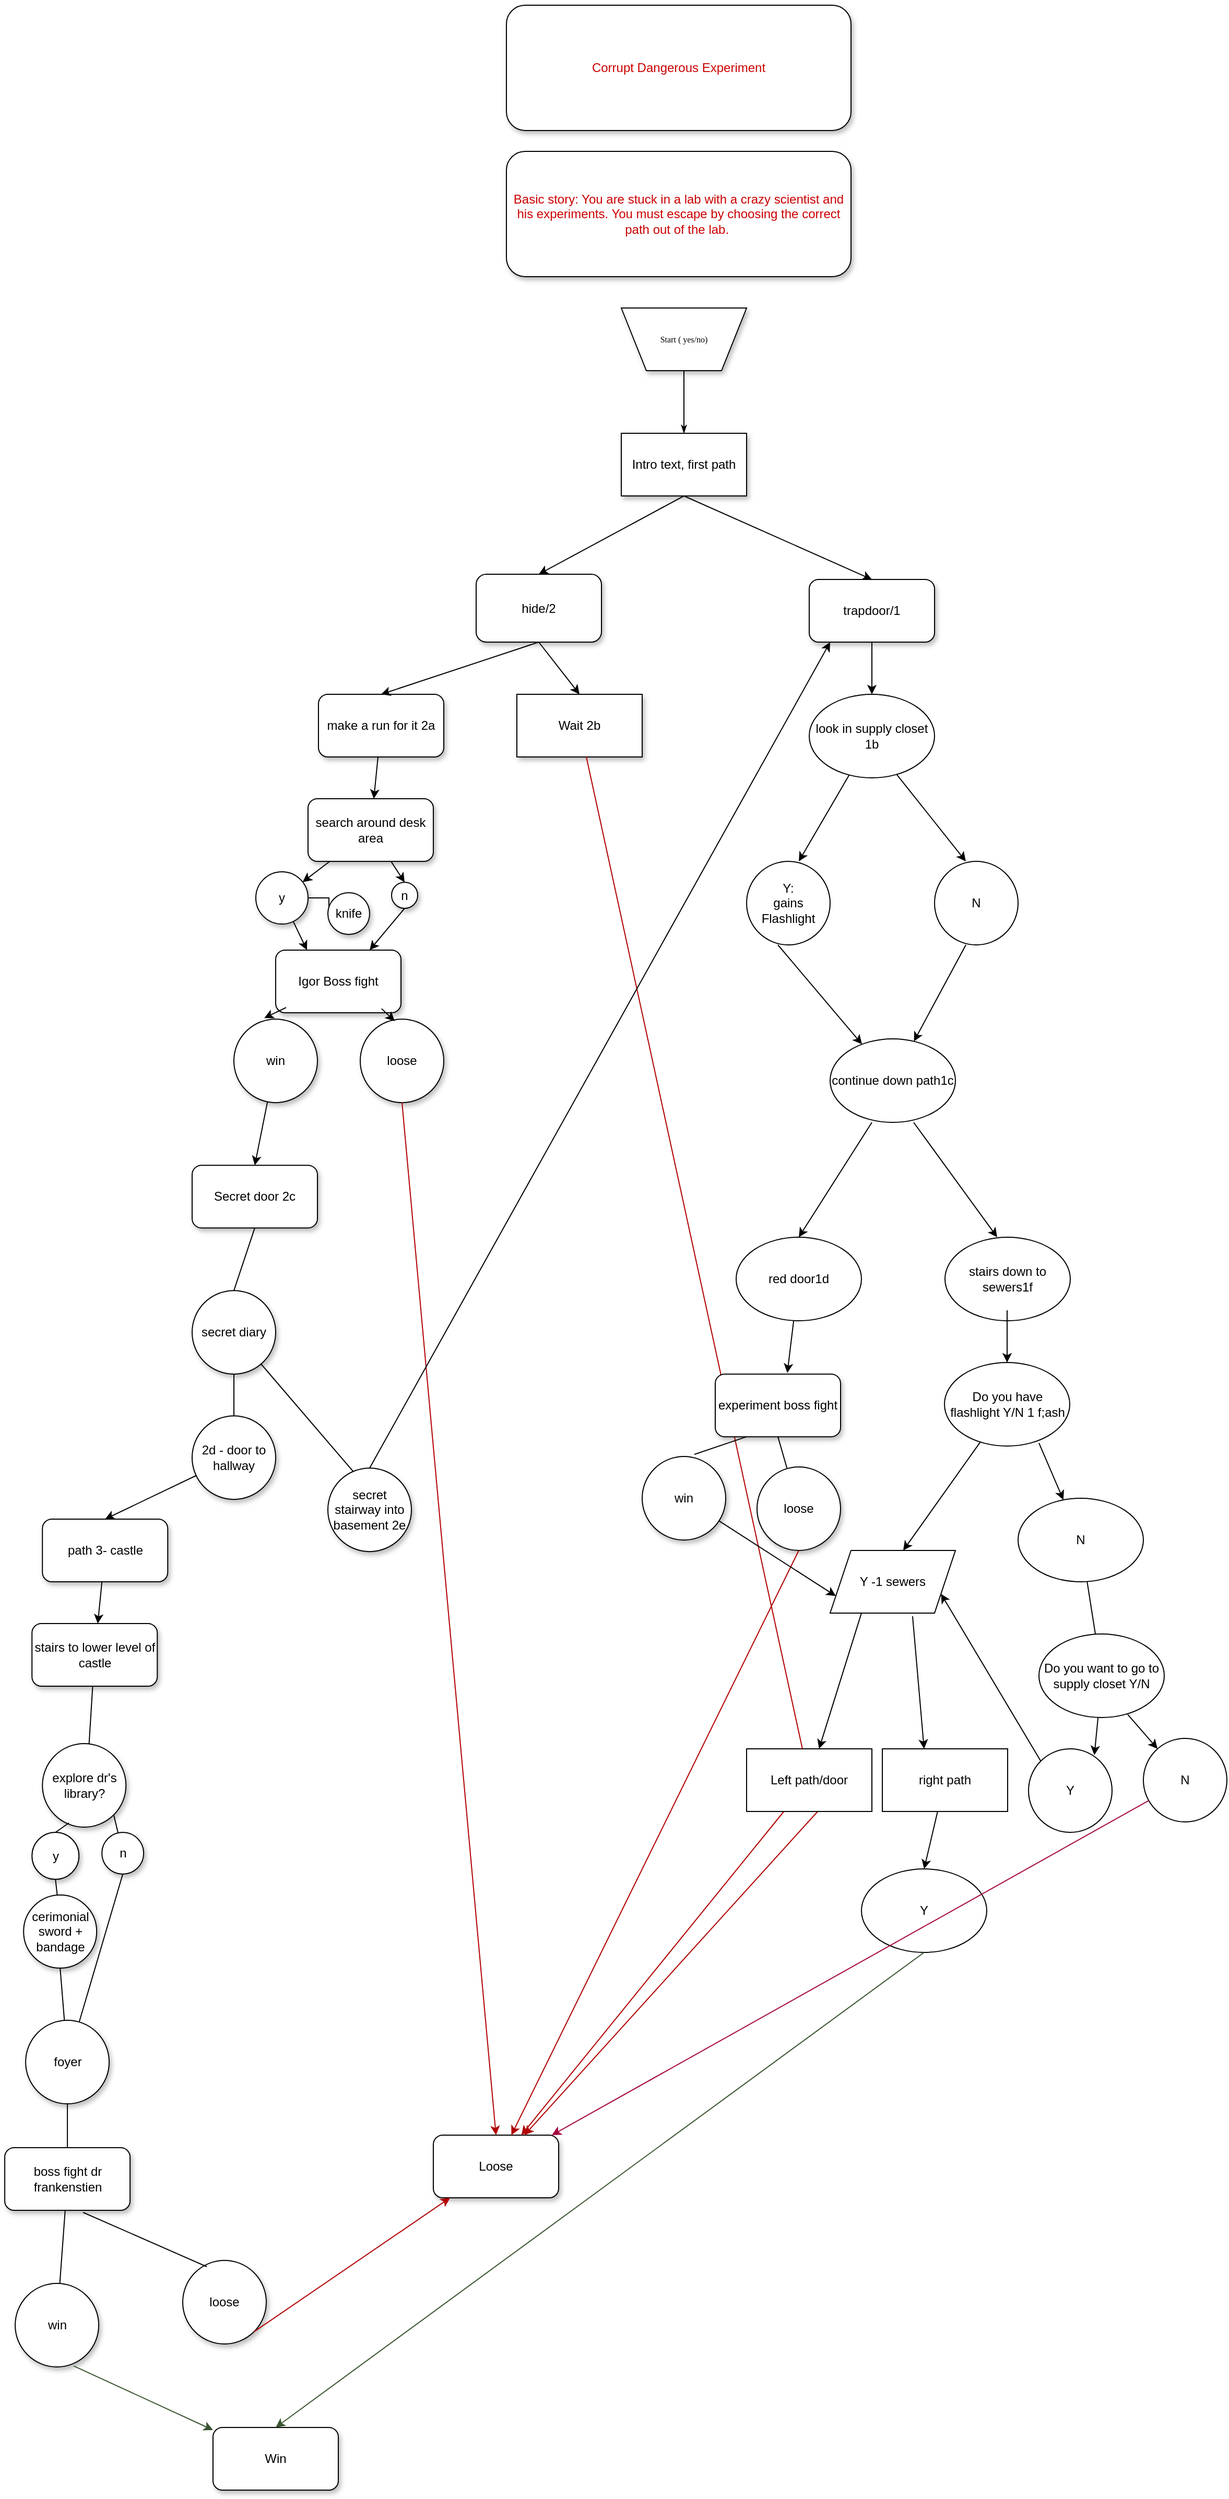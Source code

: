 <mxfile version="17.1.2" type="github">
  <diagram name="Page-1" id="edf60f1a-56cd-e834-aa8a-f176f3a09ee4">
    <mxGraphModel dx="2522" dy="1644" grid="1" gridSize="10" guides="1" tooltips="1" connect="1" arrows="1" fold="1" page="1" pageScale="1" pageWidth="1100" pageHeight="850" background="none" math="0" shadow="0">
      <root>
        <mxCell id="0" />
        <mxCell id="1" parent="0" />
        <mxCell id="60e70716793133e9-31" style="edgeStyle=orthogonalEdgeStyle;rounded=0;html=1;labelBackgroundColor=none;startSize=5;endArrow=classicThin;endFill=1;endSize=5;jettySize=auto;orthogonalLoop=1;strokeWidth=1;fontFamily=Verdana;fontSize=8" parent="1" source="60e70716793133e9-2" edge="1">
          <mxGeometry relative="1" as="geometry">
            <mxPoint x="570" y="-100" as="targetPoint" />
            <Array as="points">
              <mxPoint x="570" y="-110" />
            </Array>
          </mxGeometry>
        </mxCell>
        <mxCell id="60e70716793133e9-2" value="Start ( yes/no)" style="shape=trapezoid;whiteSpace=wrap;html=1;rounded=0;shadow=1;labelBackgroundColor=none;strokeWidth=1;fontFamily=Verdana;fontSize=8;align=center;flipV=1;" parent="1" vertex="1">
          <mxGeometry x="510" y="-220" width="120" height="60" as="geometry" />
        </mxCell>
        <mxCell id="3-9XB3UlxTxE3NfFyeRO-2" value="Intro text, first path" style="rounded=0;whiteSpace=wrap;html=1;shadow=1;" parent="1" vertex="1">
          <mxGeometry x="510" y="-100" width="120" height="60" as="geometry" />
        </mxCell>
        <mxCell id="3-9XB3UlxTxE3NfFyeRO-3" value="" style="endArrow=classic;html=1;rounded=0;entryX=0.5;entryY=0;entryDx=0;entryDy=0;exitX=0.5;exitY=1;exitDx=0;exitDy=0;" parent="1" source="3-9XB3UlxTxE3NfFyeRO-2" target="3-9XB3UlxTxE3NfFyeRO-7" edge="1">
          <mxGeometry width="50" height="50" relative="1" as="geometry">
            <mxPoint x="540" y="-40" as="sourcePoint" />
            <mxPoint x="470" y="40" as="targetPoint" />
          </mxGeometry>
        </mxCell>
        <mxCell id="3-9XB3UlxTxE3NfFyeRO-6" value="trapdoor/1" style="rounded=1;whiteSpace=wrap;html=1;shadow=1;" parent="1" vertex="1">
          <mxGeometry x="690" y="40" width="120" height="60" as="geometry" />
        </mxCell>
        <mxCell id="3-9XB3UlxTxE3NfFyeRO-7" value="hide/2" style="rounded=1;whiteSpace=wrap;html=1;shadow=1;" parent="1" vertex="1">
          <mxGeometry x="371" y="35" width="120" height="65" as="geometry" />
        </mxCell>
        <mxCell id="3-9XB3UlxTxE3NfFyeRO-32" value="Loose" style="rounded=1;whiteSpace=wrap;html=1;shadow=1;" parent="1" vertex="1">
          <mxGeometry x="330" y="1530" width="120" height="60" as="geometry" />
        </mxCell>
        <mxCell id="3-9XB3UlxTxE3NfFyeRO-33" value="Win" style="rounded=1;whiteSpace=wrap;html=1;shadow=1;" parent="1" vertex="1">
          <mxGeometry x="119" y="1810" width="120" height="60" as="geometry" />
        </mxCell>
        <mxCell id="3-9XB3UlxTxE3NfFyeRO-95" value="Corrupt Dangerous Experiment" style="rounded=1;whiteSpace=wrap;html=1;shadow=1;fontColor=#CC0000;" parent="1" vertex="1">
          <mxGeometry x="400" y="-510" width="330" height="120" as="geometry" />
        </mxCell>
        <mxCell id="3-9XB3UlxTxE3NfFyeRO-97" value="Basic story: You are stuck in a lab with a crazy scientist and his experiments. You must escape by choosing the correct path out of the lab.&amp;nbsp;" style="rounded=1;whiteSpace=wrap;html=1;shadow=1;fontColor=#CC0000;" parent="1" vertex="1">
          <mxGeometry x="400" y="-370" width="330" height="120" as="geometry" />
        </mxCell>
        <mxCell id="DnY-BvmMV0OAxqjVJdHj-3" value="" style="endArrow=classic;html=1;rounded=0;entryX=0.5;entryY=0;entryDx=0;entryDy=0;exitX=0.5;exitY=1;exitDx=0;exitDy=0;" parent="1" source="3-9XB3UlxTxE3NfFyeRO-2" target="3-9XB3UlxTxE3NfFyeRO-6" edge="1">
          <mxGeometry width="50" height="50" relative="1" as="geometry">
            <mxPoint x="520" y="180" as="sourcePoint" />
            <mxPoint x="570" y="130" as="targetPoint" />
          </mxGeometry>
        </mxCell>
        <mxCell id="DnY-BvmMV0OAxqjVJdHj-4" value="look in supply closet 1b" style="ellipse;whiteSpace=wrap;html=1;" parent="1" vertex="1">
          <mxGeometry x="690" y="150" width="120" height="80" as="geometry" />
        </mxCell>
        <mxCell id="DnY-BvmMV0OAxqjVJdHj-5" value="" style="endArrow=classic;html=1;rounded=0;" parent="1" source="DnY-BvmMV0OAxqjVJdHj-4" edge="1">
          <mxGeometry width="50" height="50" relative="1" as="geometry">
            <mxPoint x="730" y="230" as="sourcePoint" />
            <mxPoint x="680" y="310" as="targetPoint" />
          </mxGeometry>
        </mxCell>
        <mxCell id="DnY-BvmMV0OAxqjVJdHj-6" value="" style="endArrow=classic;html=1;rounded=0;exitX=0.7;exitY=0.963;exitDx=0;exitDy=0;exitPerimeter=0;" parent="1" source="DnY-BvmMV0OAxqjVJdHj-4" edge="1">
          <mxGeometry width="50" height="50" relative="1" as="geometry">
            <mxPoint x="820" y="270" as="sourcePoint" />
            <mxPoint x="840" y="310" as="targetPoint" />
          </mxGeometry>
        </mxCell>
        <mxCell id="DnY-BvmMV0OAxqjVJdHj-7" value="N" style="ellipse;whiteSpace=wrap;html=1;aspect=fixed;" parent="1" vertex="1">
          <mxGeometry x="810" y="310" width="80" height="80" as="geometry" />
        </mxCell>
        <mxCell id="DnY-BvmMV0OAxqjVJdHj-8" value="Y:&lt;br&gt;gains Flashlight" style="ellipse;whiteSpace=wrap;html=1;aspect=fixed;" parent="1" vertex="1">
          <mxGeometry x="630" y="310" width="80" height="80" as="geometry" />
        </mxCell>
        <mxCell id="DnY-BvmMV0OAxqjVJdHj-9" value="" style="endArrow=classic;html=1;rounded=0;" parent="1" target="DnY-BvmMV0OAxqjVJdHj-11" edge="1">
          <mxGeometry width="50" height="50" relative="1" as="geometry">
            <mxPoint x="840" y="390" as="sourcePoint" />
            <mxPoint x="810" y="500" as="targetPoint" />
          </mxGeometry>
        </mxCell>
        <mxCell id="DnY-BvmMV0OAxqjVJdHj-10" value="" style="endArrow=classic;html=1;rounded=0;" parent="1" target="DnY-BvmMV0OAxqjVJdHj-11" edge="1">
          <mxGeometry width="50" height="50" relative="1" as="geometry">
            <mxPoint x="660" y="390" as="sourcePoint" />
            <mxPoint x="710" y="500" as="targetPoint" />
          </mxGeometry>
        </mxCell>
        <mxCell id="DnY-BvmMV0OAxqjVJdHj-11" value="continue down path1c" style="ellipse;whiteSpace=wrap;html=1;" parent="1" vertex="1">
          <mxGeometry x="710" y="480" width="120" height="80" as="geometry" />
        </mxCell>
        <mxCell id="DnY-BvmMV0OAxqjVJdHj-12" value="" style="endArrow=classic;html=1;rounded=0;" parent="1" edge="1">
          <mxGeometry width="50" height="50" relative="1" as="geometry">
            <mxPoint x="750" y="560" as="sourcePoint" />
            <mxPoint x="680" y="670" as="targetPoint" />
          </mxGeometry>
        </mxCell>
        <mxCell id="DnY-BvmMV0OAxqjVJdHj-13" value="" style="endArrow=classic;html=1;rounded=0;" parent="1" edge="1">
          <mxGeometry width="50" height="50" relative="1" as="geometry">
            <mxPoint x="790" y="560" as="sourcePoint" />
            <mxPoint x="870" y="670" as="targetPoint" />
          </mxGeometry>
        </mxCell>
        <mxCell id="DnY-BvmMV0OAxqjVJdHj-14" value="red door1d" style="ellipse;whiteSpace=wrap;html=1;" parent="1" vertex="1">
          <mxGeometry x="620" y="670" width="120" height="80" as="geometry" />
        </mxCell>
        <mxCell id="DnY-BvmMV0OAxqjVJdHj-15" value="stairs down to sewers1f" style="ellipse;whiteSpace=wrap;html=1;" parent="1" vertex="1">
          <mxGeometry x="820" y="670" width="120" height="80" as="geometry" />
        </mxCell>
        <mxCell id="DnY-BvmMV0OAxqjVJdHj-16" value="" style="endArrow=classic;html=1;rounded=0;" parent="1" target="DnY-BvmMV0OAxqjVJdHj-17" edge="1">
          <mxGeometry width="50" height="50" relative="1" as="geometry">
            <mxPoint x="879.5" y="740" as="sourcePoint" />
            <mxPoint x="879.5" y="830" as="targetPoint" />
            <Array as="points">
              <mxPoint x="879.5" y="790" />
            </Array>
          </mxGeometry>
        </mxCell>
        <mxCell id="DnY-BvmMV0OAxqjVJdHj-17" value="Do you have flashlight Y/N 1 f;ash" style="ellipse;whiteSpace=wrap;html=1;" parent="1" vertex="1">
          <mxGeometry x="819.5" y="790" width="120" height="80" as="geometry" />
        </mxCell>
        <mxCell id="DnY-BvmMV0OAxqjVJdHj-18" value="" style="endArrow=classic;html=1;rounded=0;" parent="1" source="DnY-BvmMV0OAxqjVJdHj-17" edge="1">
          <mxGeometry width="50" height="50" relative="1" as="geometry">
            <mxPoint x="520" y="1070" as="sourcePoint" />
            <mxPoint x="780" y="970" as="targetPoint" />
          </mxGeometry>
        </mxCell>
        <mxCell id="DnY-BvmMV0OAxqjVJdHj-19" value="" style="endArrow=classic;html=1;rounded=0;exitX=0.754;exitY=0.963;exitDx=0;exitDy=0;exitPerimeter=0;" parent="1" source="DnY-BvmMV0OAxqjVJdHj-17" target="DnY-BvmMV0OAxqjVJdHj-20" edge="1">
          <mxGeometry width="50" height="50" relative="1" as="geometry">
            <mxPoint x="520" y="1070" as="sourcePoint" />
            <mxPoint x="950" y="960" as="targetPoint" />
          </mxGeometry>
        </mxCell>
        <mxCell id="DnY-BvmMV0OAxqjVJdHj-20" value="N" style="ellipse;whiteSpace=wrap;html=1;" parent="1" vertex="1">
          <mxGeometry x="890" y="920" width="120" height="80" as="geometry" />
        </mxCell>
        <mxCell id="DnY-BvmMV0OAxqjVJdHj-21" value="Y -1 sewers" style="shape=parallelogram;perimeter=parallelogramPerimeter;whiteSpace=wrap;html=1;fixedSize=1;" parent="1" vertex="1">
          <mxGeometry x="710" y="970" width="120" height="60" as="geometry" />
        </mxCell>
        <mxCell id="DnY-BvmMV0OAxqjVJdHj-22" value="" style="endArrow=classic;html=1;rounded=0;exitX=0.658;exitY=1.05;exitDx=0;exitDy=0;exitPerimeter=0;startArrow=none;" parent="1" source="DnY-BvmMV0OAxqjVJdHj-21" edge="1">
          <mxGeometry width="50" height="50" relative="1" as="geometry">
            <mxPoint x="520" y="1070" as="sourcePoint" />
            <mxPoint x="800" y="1160" as="targetPoint" />
          </mxGeometry>
        </mxCell>
        <mxCell id="DnY-BvmMV0OAxqjVJdHj-23" value="" style="endArrow=classic;html=1;rounded=0;exitX=0.25;exitY=1;exitDx=0;exitDy=0;" parent="1" source="DnY-BvmMV0OAxqjVJdHj-21" target="DnY-BvmMV0OAxqjVJdHj-24" edge="1">
          <mxGeometry width="50" height="50" relative="1" as="geometry">
            <mxPoint x="520" y="1070" as="sourcePoint" />
            <mxPoint x="650" y="1150" as="targetPoint" />
          </mxGeometry>
        </mxCell>
        <mxCell id="DnY-BvmMV0OAxqjVJdHj-25" value="right path" style="rounded=0;whiteSpace=wrap;html=1;" parent="1" vertex="1">
          <mxGeometry x="760" y="1160" width="120" height="60" as="geometry" />
        </mxCell>
        <mxCell id="DnY-BvmMV0OAxqjVJdHj-26" value="" style="endArrow=classic;html=1;rounded=0;exitX=0.575;exitY=0.983;exitDx=0;exitDy=0;exitPerimeter=0;fillColor=#e51400;strokeColor=#B20000;" parent="1" source="DnY-BvmMV0OAxqjVJdHj-24" target="3-9XB3UlxTxE3NfFyeRO-32" edge="1">
          <mxGeometry width="50" height="50" relative="1" as="geometry">
            <mxPoint x="520" y="1270" as="sourcePoint" />
            <mxPoint x="610" y="1340" as="targetPoint" />
          </mxGeometry>
        </mxCell>
        <mxCell id="DnY-BvmMV0OAxqjVJdHj-34" value="Y" style="ellipse;whiteSpace=wrap;html=1;" parent="1" vertex="1">
          <mxGeometry x="740" y="1275" width="120" height="80" as="geometry" />
        </mxCell>
        <mxCell id="DnY-BvmMV0OAxqjVJdHj-35" value="" style="endArrow=classic;html=1;rounded=0;entryX=0.5;entryY=0;entryDx=0;entryDy=0;" parent="1" source="DnY-BvmMV0OAxqjVJdHj-25" target="DnY-BvmMV0OAxqjVJdHj-34" edge="1">
          <mxGeometry width="50" height="50" relative="1" as="geometry">
            <mxPoint x="787.574" y="1508.284" as="sourcePoint" />
            <mxPoint x="570" y="1520" as="targetPoint" />
          </mxGeometry>
        </mxCell>
        <mxCell id="DnY-BvmMV0OAxqjVJdHj-36" value="" style="endArrow=classic;html=1;rounded=0;exitX=0.5;exitY=1;exitDx=0;exitDy=0;fillColor=#6d8764;strokeColor=#3A5431;entryX=0.5;entryY=0;entryDx=0;entryDy=0;" parent="1" source="DnY-BvmMV0OAxqjVJdHj-34" target="3-9XB3UlxTxE3NfFyeRO-33" edge="1">
          <mxGeometry width="50" height="50" relative="1" as="geometry">
            <mxPoint x="520" y="1570" as="sourcePoint" />
            <mxPoint x="570" y="1520" as="targetPoint" />
          </mxGeometry>
        </mxCell>
        <mxCell id="DnY-BvmMV0OAxqjVJdHj-40" value="Do you want to go to supply closet Y/N" style="ellipse;whiteSpace=wrap;html=1;" parent="1" vertex="1">
          <mxGeometry x="910" y="1050" width="120" height="80" as="geometry" />
        </mxCell>
        <mxCell id="DnY-BvmMV0OAxqjVJdHj-42" value="Y" style="ellipse;whiteSpace=wrap;html=1;aspect=fixed;" parent="1" vertex="1">
          <mxGeometry x="900" y="1160" width="80" height="80" as="geometry" />
        </mxCell>
        <mxCell id="DnY-BvmMV0OAxqjVJdHj-43" value="" style="endArrow=classic;html=1;rounded=0;entryX=0.788;entryY=0.075;entryDx=0;entryDy=0;entryPerimeter=0;" parent="1" source="DnY-BvmMV0OAxqjVJdHj-40" target="DnY-BvmMV0OAxqjVJdHj-42" edge="1">
          <mxGeometry width="50" height="50" relative="1" as="geometry">
            <mxPoint x="520" y="1220" as="sourcePoint" />
            <mxPoint x="570" y="1170" as="targetPoint" />
          </mxGeometry>
        </mxCell>
        <mxCell id="DnY-BvmMV0OAxqjVJdHj-44" value="N" style="ellipse;whiteSpace=wrap;html=1;aspect=fixed;" parent="1" vertex="1">
          <mxGeometry x="1010" y="1150" width="80" height="80" as="geometry" />
        </mxCell>
        <mxCell id="DnY-BvmMV0OAxqjVJdHj-45" value="" style="endArrow=classic;html=1;rounded=0;entryX=1;entryY=0.75;entryDx=0;entryDy=0;exitX=0;exitY=0;exitDx=0;exitDy=0;" parent="1" source="DnY-BvmMV0OAxqjVJdHj-42" target="DnY-BvmMV0OAxqjVJdHj-21" edge="1">
          <mxGeometry width="50" height="50" relative="1" as="geometry">
            <mxPoint x="520" y="1020" as="sourcePoint" />
            <mxPoint x="570" y="970" as="targetPoint" />
          </mxGeometry>
        </mxCell>
        <mxCell id="DnY-BvmMV0OAxqjVJdHj-46" value="" style="endArrow=classic;html=1;rounded=0;exitX=0.708;exitY=0.963;exitDx=0;exitDy=0;exitPerimeter=0;" parent="1" source="DnY-BvmMV0OAxqjVJdHj-40" target="DnY-BvmMV0OAxqjVJdHj-44" edge="1">
          <mxGeometry width="50" height="50" relative="1" as="geometry">
            <mxPoint x="520" y="1020" as="sourcePoint" />
            <mxPoint x="570" y="970" as="targetPoint" />
          </mxGeometry>
        </mxCell>
        <mxCell id="DnY-BvmMV0OAxqjVJdHj-47" value="" style="endArrow=classic;html=1;rounded=0;fillColor=#d80073;strokeColor=#A50040;" parent="1" source="DnY-BvmMV0OAxqjVJdHj-44" target="3-9XB3UlxTxE3NfFyeRO-32" edge="1">
          <mxGeometry width="50" height="50" relative="1" as="geometry">
            <mxPoint x="520" y="1220" as="sourcePoint" />
            <mxPoint x="570" y="1170" as="targetPoint" />
          </mxGeometry>
        </mxCell>
        <mxCell id="DnY-BvmMV0OAxqjVJdHj-48" value="" style="endArrow=classic;html=1;rounded=0;entryX=0.5;entryY=0;entryDx=0;entryDy=0;" parent="1" source="3-9XB3UlxTxE3NfFyeRO-6" target="DnY-BvmMV0OAxqjVJdHj-4" edge="1">
          <mxGeometry width="50" height="50" relative="1" as="geometry">
            <mxPoint x="520" y="20" as="sourcePoint" />
            <mxPoint x="570" y="-30" as="targetPoint" />
          </mxGeometry>
        </mxCell>
        <mxCell id="DnY-BvmMV0OAxqjVJdHj-49" value="Wait 2b" style="rounded=0;whiteSpace=wrap;html=1;shadow=1;" parent="1" vertex="1">
          <mxGeometry x="410" y="150" width="120" height="60" as="geometry" />
        </mxCell>
        <mxCell id="DnY-BvmMV0OAxqjVJdHj-50" value="make a run for it 2a" style="rounded=1;whiteSpace=wrap;html=1;shadow=1;" parent="1" vertex="1">
          <mxGeometry x="220" y="150" width="120" height="60" as="geometry" />
        </mxCell>
        <mxCell id="DnY-BvmMV0OAxqjVJdHj-51" value="" style="endArrow=classic;html=1;rounded=0;entryX=0.5;entryY=0;entryDx=0;entryDy=0;exitX=0.5;exitY=1;exitDx=0;exitDy=0;" parent="1" source="3-9XB3UlxTxE3NfFyeRO-7" target="DnY-BvmMV0OAxqjVJdHj-49" edge="1">
          <mxGeometry width="50" height="50" relative="1" as="geometry">
            <mxPoint x="520" y="310" as="sourcePoint" />
            <mxPoint x="570" y="260" as="targetPoint" />
          </mxGeometry>
        </mxCell>
        <mxCell id="DnY-BvmMV0OAxqjVJdHj-52" value="" style="endArrow=classic;html=1;rounded=0;entryX=0.5;entryY=0;entryDx=0;entryDy=0;exitX=0.5;exitY=1;exitDx=0;exitDy=0;" parent="1" source="3-9XB3UlxTxE3NfFyeRO-7" target="DnY-BvmMV0OAxqjVJdHj-50" edge="1">
          <mxGeometry width="50" height="50" relative="1" as="geometry">
            <mxPoint x="520" y="510" as="sourcePoint" />
            <mxPoint x="570" y="460" as="targetPoint" />
          </mxGeometry>
        </mxCell>
        <mxCell id="DnY-BvmMV0OAxqjVJdHj-54" value="" style="endArrow=classic;html=1;rounded=0;fillColor=#e51400;strokeColor=#B20000;startArrow=none;" parent="1" source="DnY-BvmMV0OAxqjVJdHj-24" target="3-9XB3UlxTxE3NfFyeRO-32" edge="1">
          <mxGeometry width="50" height="50" relative="1" as="geometry">
            <mxPoint x="520" y="510" as="sourcePoint" />
            <mxPoint x="570" y="460" as="targetPoint" />
          </mxGeometry>
        </mxCell>
        <mxCell id="3nOSrdFCdzNQjCImxx_E-1" value="" style="endArrow=none;html=1;rounded=0;" edge="1" parent="1" source="DnY-BvmMV0OAxqjVJdHj-40" target="DnY-BvmMV0OAxqjVJdHj-20">
          <mxGeometry width="50" height="50" relative="1" as="geometry">
            <mxPoint x="940" y="1060" as="sourcePoint" />
            <mxPoint x="990" y="1010" as="targetPoint" />
          </mxGeometry>
        </mxCell>
        <mxCell id="3nOSrdFCdzNQjCImxx_E-2" value="Igor Boss fight" style="rounded=1;whiteSpace=wrap;html=1;shadow=1;" vertex="1" parent="1">
          <mxGeometry x="179" y="395" width="120" height="60" as="geometry" />
        </mxCell>
        <mxCell id="3nOSrdFCdzNQjCImxx_E-3" value="" style="endArrow=classic;html=1;rounded=0;" edge="1" parent="1" source="DnY-BvmMV0OAxqjVJdHj-50" target="3nOSrdFCdzNQjCImxx_E-26">
          <mxGeometry width="50" height="50" relative="1" as="geometry">
            <mxPoint x="520" y="470" as="sourcePoint" />
            <mxPoint x="270" y="300" as="targetPoint" />
          </mxGeometry>
        </mxCell>
        <mxCell id="3nOSrdFCdzNQjCImxx_E-4" value="win" style="ellipse;whiteSpace=wrap;html=1;aspect=fixed;shadow=1;" vertex="1" parent="1">
          <mxGeometry x="139" y="461.07" width="80" height="80" as="geometry" />
        </mxCell>
        <mxCell id="3nOSrdFCdzNQjCImxx_E-5" value="loose" style="ellipse;whiteSpace=wrap;html=1;aspect=fixed;shadow=1;" vertex="1" parent="1">
          <mxGeometry x="260" y="461.07" width="80" height="80" as="geometry" />
        </mxCell>
        <mxCell id="3nOSrdFCdzNQjCImxx_E-6" value="" style="endArrow=classic;html=1;rounded=0;entryX=0.413;entryY=0.025;entryDx=0;entryDy=0;entryPerimeter=0;" edge="1" parent="1" target="3nOSrdFCdzNQjCImxx_E-5">
          <mxGeometry width="50" height="50" relative="1" as="geometry">
            <mxPoint x="280.457" y="451.07" as="sourcePoint" />
            <mxPoint x="539" y="541.07" as="targetPoint" />
          </mxGeometry>
        </mxCell>
        <mxCell id="3nOSrdFCdzNQjCImxx_E-7" value="" style="endArrow=classic;html=1;rounded=0;entryX=0.363;entryY=-0.012;entryDx=0;entryDy=0;entryPerimeter=0;" edge="1" parent="1" target="3nOSrdFCdzNQjCImxx_E-4">
          <mxGeometry width="50" height="50" relative="1" as="geometry">
            <mxPoint x="189" y="450.003" as="sourcePoint" />
            <mxPoint x="539" y="541.07" as="targetPoint" />
          </mxGeometry>
        </mxCell>
        <mxCell id="3nOSrdFCdzNQjCImxx_E-8" value="" style="endArrow=none;html=1;rounded=0;entryX=0.5;entryY=1;entryDx=0;entryDy=0;exitX=0.5;exitY=0;exitDx=0;exitDy=0;" edge="1" parent="1" source="3nOSrdFCdzNQjCImxx_E-12" target="3nOSrdFCdzNQjCImxx_E-10">
          <mxGeometry width="50" height="50" relative="1" as="geometry">
            <mxPoint x="139" y="721.07" as="sourcePoint" />
            <mxPoint x="189" y="671.07" as="targetPoint" />
          </mxGeometry>
        </mxCell>
        <mxCell id="3nOSrdFCdzNQjCImxx_E-9" value="" style="endArrow=classic;html=1;rounded=0;exitX=0.5;exitY=1;exitDx=0;exitDy=0;entryX=0.5;entryY=0;entryDx=0;entryDy=0;fillColor=#e51400;strokeColor=#B20000;" edge="1" parent="1" source="3nOSrdFCdzNQjCImxx_E-5" target="3-9XB3UlxTxE3NfFyeRO-32">
          <mxGeometry width="50" height="50" relative="1" as="geometry">
            <mxPoint x="520" y="470" as="sourcePoint" />
            <mxPoint x="340" y="740" as="targetPoint" />
          </mxGeometry>
        </mxCell>
        <mxCell id="3nOSrdFCdzNQjCImxx_E-10" value="Secret door 2c" style="rounded=1;whiteSpace=wrap;html=1;shadow=1;" vertex="1" parent="1">
          <mxGeometry x="99" y="601.07" width="120" height="60" as="geometry" />
        </mxCell>
        <mxCell id="3nOSrdFCdzNQjCImxx_E-11" value="" style="endArrow=classic;html=1;rounded=0;entryX=0.5;entryY=0;entryDx=0;entryDy=0;" edge="1" parent="1" source="3nOSrdFCdzNQjCImxx_E-4" target="3nOSrdFCdzNQjCImxx_E-10">
          <mxGeometry width="50" height="50" relative="1" as="geometry">
            <mxPoint x="489" y="711.07" as="sourcePoint" />
            <mxPoint x="539" y="661.07" as="targetPoint" />
          </mxGeometry>
        </mxCell>
        <mxCell id="3nOSrdFCdzNQjCImxx_E-12" value="secret diary" style="ellipse;whiteSpace=wrap;html=1;aspect=fixed;shadow=1;" vertex="1" parent="1">
          <mxGeometry x="99" y="721.07" width="80" height="80" as="geometry" />
        </mxCell>
        <mxCell id="3nOSrdFCdzNQjCImxx_E-13" value="2d - door to hallway" style="ellipse;whiteSpace=wrap;html=1;aspect=fixed;shadow=1;" vertex="1" parent="1">
          <mxGeometry x="99" y="841.07" width="80" height="80" as="geometry" />
        </mxCell>
        <mxCell id="3nOSrdFCdzNQjCImxx_E-14" value="" style="endArrow=none;html=1;rounded=0;" edge="1" parent="1" source="3nOSrdFCdzNQjCImxx_E-13" target="3nOSrdFCdzNQjCImxx_E-12">
          <mxGeometry width="50" height="50" relative="1" as="geometry">
            <mxPoint x="129" y="856.07" as="sourcePoint" />
            <mxPoint x="179" y="806.07" as="targetPoint" />
          </mxGeometry>
        </mxCell>
        <mxCell id="3nOSrdFCdzNQjCImxx_E-19" value="path 3- castle" style="rounded=1;whiteSpace=wrap;html=1;shadow=1;" vertex="1" parent="1">
          <mxGeometry x="-44.37" y="940.0" width="120" height="60" as="geometry" />
        </mxCell>
        <mxCell id="3nOSrdFCdzNQjCImxx_E-20" value="" style="endArrow=classic;html=1;rounded=0;entryX=0.5;entryY=0;entryDx=0;entryDy=0;" edge="1" parent="1" source="3nOSrdFCdzNQjCImxx_E-13" target="3nOSrdFCdzNQjCImxx_E-19">
          <mxGeometry width="50" height="50" relative="1" as="geometry">
            <mxPoint x="489" y="991.07" as="sourcePoint" />
            <mxPoint x="539" y="941.07" as="targetPoint" />
          </mxGeometry>
        </mxCell>
        <mxCell id="3nOSrdFCdzNQjCImxx_E-21" value="" style="endArrow=none;html=1;rounded=0;" edge="1" parent="1" target="3nOSrdFCdzNQjCImxx_E-12">
          <mxGeometry width="50" height="50" relative="1" as="geometry">
            <mxPoint x="259" y="901.07" as="sourcePoint" />
            <mxPoint x="539" y="941.07" as="targetPoint" />
          </mxGeometry>
        </mxCell>
        <mxCell id="3nOSrdFCdzNQjCImxx_E-22" value="secret stairway into basement 2e" style="ellipse;whiteSpace=wrap;html=1;aspect=fixed;shadow=1;" vertex="1" parent="1">
          <mxGeometry x="229" y="891.07" width="80" height="80" as="geometry" />
        </mxCell>
        <mxCell id="DnY-BvmMV0OAxqjVJdHj-24" value="Left path/door" style="rounded=0;whiteSpace=wrap;html=1;" parent="1" vertex="1">
          <mxGeometry x="630" y="1160" width="120" height="60" as="geometry" />
        </mxCell>
        <mxCell id="3nOSrdFCdzNQjCImxx_E-24" value="" style="endArrow=none;html=1;rounded=0;fillColor=#e51400;strokeColor=#B20000;" edge="1" parent="1" source="DnY-BvmMV0OAxqjVJdHj-49" target="DnY-BvmMV0OAxqjVJdHj-24">
          <mxGeometry width="50" height="50" relative="1" as="geometry">
            <mxPoint x="475.909" y="210" as="sourcePoint" />
            <mxPoint x="724.091" y="1470" as="targetPoint" />
          </mxGeometry>
        </mxCell>
        <mxCell id="3nOSrdFCdzNQjCImxx_E-26" value="search around desk area" style="rounded=1;whiteSpace=wrap;html=1;shadow=1;" vertex="1" parent="1">
          <mxGeometry x="210" y="250" width="120" height="60" as="geometry" />
        </mxCell>
        <mxCell id="3nOSrdFCdzNQjCImxx_E-27" value="" style="endArrow=classic;html=1;rounded=0;" edge="1" parent="1" source="3nOSrdFCdzNQjCImxx_E-26" target="3nOSrdFCdzNQjCImxx_E-28">
          <mxGeometry width="50" height="50" relative="1" as="geometry">
            <mxPoint x="520" y="460" as="sourcePoint" />
            <mxPoint x="230" y="350" as="targetPoint" />
          </mxGeometry>
        </mxCell>
        <mxCell id="3nOSrdFCdzNQjCImxx_E-71" value="" style="edgeStyle=orthogonalEdgeStyle;rounded=0;orthogonalLoop=1;jettySize=auto;html=1;" edge="1" parent="1" source="3nOSrdFCdzNQjCImxx_E-28" target="3nOSrdFCdzNQjCImxx_E-72">
          <mxGeometry relative="1" as="geometry">
            <mxPoint x="260" y="360" as="targetPoint" />
          </mxGeometry>
        </mxCell>
        <mxCell id="3nOSrdFCdzNQjCImxx_E-28" value="y" style="ellipse;whiteSpace=wrap;html=1;aspect=fixed;shadow=1;" vertex="1" parent="1">
          <mxGeometry x="160" y="320" width="50" height="50" as="geometry" />
        </mxCell>
        <mxCell id="3nOSrdFCdzNQjCImxx_E-29" value="n" style="ellipse;whiteSpace=wrap;html=1;aspect=fixed;shadow=1;" vertex="1" parent="1">
          <mxGeometry x="290" y="330" width="25" height="25" as="geometry" />
        </mxCell>
        <mxCell id="3nOSrdFCdzNQjCImxx_E-30" value="" style="endArrow=classic;html=1;rounded=0;entryX=0.5;entryY=0;entryDx=0;entryDy=0;" edge="1" parent="1" source="3nOSrdFCdzNQjCImxx_E-26" target="3nOSrdFCdzNQjCImxx_E-29">
          <mxGeometry width="50" height="50" relative="1" as="geometry">
            <mxPoint x="520" y="460" as="sourcePoint" />
            <mxPoint x="570" y="410" as="targetPoint" />
          </mxGeometry>
        </mxCell>
        <mxCell id="3nOSrdFCdzNQjCImxx_E-31" value="" style="endArrow=classic;html=1;rounded=0;entryX=0.75;entryY=0;entryDx=0;entryDy=0;exitX=0.5;exitY=1;exitDx=0;exitDy=0;" edge="1" parent="1" source="3nOSrdFCdzNQjCImxx_E-29" target="3nOSrdFCdzNQjCImxx_E-2">
          <mxGeometry width="50" height="50" relative="1" as="geometry">
            <mxPoint x="520" y="460" as="sourcePoint" />
            <mxPoint x="570" y="410" as="targetPoint" />
          </mxGeometry>
        </mxCell>
        <mxCell id="3nOSrdFCdzNQjCImxx_E-32" value="" style="endArrow=classic;html=1;rounded=0;entryX=0.25;entryY=0;entryDx=0;entryDy=0;" edge="1" parent="1" source="3nOSrdFCdzNQjCImxx_E-28" target="3nOSrdFCdzNQjCImxx_E-2">
          <mxGeometry width="50" height="50" relative="1" as="geometry">
            <mxPoint x="520" y="460" as="sourcePoint" />
            <mxPoint x="570" y="410" as="targetPoint" />
          </mxGeometry>
        </mxCell>
        <mxCell id="3nOSrdFCdzNQjCImxx_E-34" value="experiment boss fight" style="rounded=1;whiteSpace=wrap;html=1;shadow=1;" vertex="1" parent="1">
          <mxGeometry x="600" y="801.07" width="120" height="60" as="geometry" />
        </mxCell>
        <mxCell id="3nOSrdFCdzNQjCImxx_E-35" value="" style="endArrow=classic;html=1;rounded=0;entryX=0.575;entryY=-0.018;entryDx=0;entryDy=0;entryPerimeter=0;" edge="1" parent="1" source="DnY-BvmMV0OAxqjVJdHj-14" target="3nOSrdFCdzNQjCImxx_E-34">
          <mxGeometry width="50" height="50" relative="1" as="geometry">
            <mxPoint x="520" y="960" as="sourcePoint" />
            <mxPoint x="570" y="910" as="targetPoint" />
          </mxGeometry>
        </mxCell>
        <mxCell id="3nOSrdFCdzNQjCImxx_E-36" value="loose" style="ellipse;whiteSpace=wrap;html=1;aspect=fixed;shadow=1;" vertex="1" parent="1">
          <mxGeometry x="640" y="890" width="80" height="80" as="geometry" />
        </mxCell>
        <mxCell id="3nOSrdFCdzNQjCImxx_E-37" value="win" style="ellipse;whiteSpace=wrap;html=1;aspect=fixed;shadow=1;" vertex="1" parent="1">
          <mxGeometry x="530" y="880" width="80" height="80" as="geometry" />
        </mxCell>
        <mxCell id="3nOSrdFCdzNQjCImxx_E-38" value="" style="endArrow=none;html=1;rounded=0;exitX=0.625;exitY=-0.025;exitDx=0;exitDy=0;exitPerimeter=0;" edge="1" parent="1" source="3nOSrdFCdzNQjCImxx_E-37">
          <mxGeometry width="50" height="50" relative="1" as="geometry">
            <mxPoint x="580" y="911.07" as="sourcePoint" />
            <mxPoint x="630" y="861.07" as="targetPoint" />
          </mxGeometry>
        </mxCell>
        <mxCell id="3nOSrdFCdzNQjCImxx_E-39" value="" style="endArrow=none;html=1;rounded=0;entryX=0.5;entryY=1;entryDx=0;entryDy=0;" edge="1" parent="1" source="3nOSrdFCdzNQjCImxx_E-36" target="3nOSrdFCdzNQjCImxx_E-34">
          <mxGeometry width="50" height="50" relative="1" as="geometry">
            <mxPoint x="520" y="1060" as="sourcePoint" />
            <mxPoint x="570" y="1010" as="targetPoint" />
          </mxGeometry>
        </mxCell>
        <mxCell id="3nOSrdFCdzNQjCImxx_E-40" value="" style="endArrow=classic;html=1;rounded=0;exitX=0.5;exitY=1;exitDx=0;exitDy=0;fillColor=#e51400;strokeColor=#B20000;" edge="1" parent="1" source="3nOSrdFCdzNQjCImxx_E-36" target="3-9XB3UlxTxE3NfFyeRO-32">
          <mxGeometry width="50" height="50" relative="1" as="geometry">
            <mxPoint x="520" y="1160" as="sourcePoint" />
            <mxPoint x="570" y="1110" as="targetPoint" />
          </mxGeometry>
        </mxCell>
        <mxCell id="3nOSrdFCdzNQjCImxx_E-41" value="" style="endArrow=classic;html=1;rounded=0;entryX=0;entryY=0.75;entryDx=0;entryDy=0;" edge="1" parent="1" source="3nOSrdFCdzNQjCImxx_E-37" target="DnY-BvmMV0OAxqjVJdHj-21">
          <mxGeometry width="50" height="50" relative="1" as="geometry">
            <mxPoint x="520" y="1060" as="sourcePoint" />
            <mxPoint x="570" y="1010" as="targetPoint" />
          </mxGeometry>
        </mxCell>
        <mxCell id="3nOSrdFCdzNQjCImxx_E-43" value="" style="endArrow=classic;html=1;rounded=0;exitX=0.5;exitY=0;exitDx=0;exitDy=0;entryX=0.167;entryY=1;entryDx=0;entryDy=0;entryPerimeter=0;" edge="1" parent="1" source="3nOSrdFCdzNQjCImxx_E-22" target="3-9XB3UlxTxE3NfFyeRO-6">
          <mxGeometry width="50" height="50" relative="1" as="geometry">
            <mxPoint x="520" y="1060" as="sourcePoint" />
            <mxPoint x="560" y="380" as="targetPoint" />
          </mxGeometry>
        </mxCell>
        <mxCell id="3nOSrdFCdzNQjCImxx_E-45" value="stairs to lower level of castle" style="rounded=1;whiteSpace=wrap;html=1;shadow=1;" vertex="1" parent="1">
          <mxGeometry x="-54.37" y="1040" width="120" height="60" as="geometry" />
        </mxCell>
        <mxCell id="3nOSrdFCdzNQjCImxx_E-46" value="win" style="ellipse;whiteSpace=wrap;html=1;aspect=fixed;shadow=1;" vertex="1" parent="1">
          <mxGeometry x="-70.45" y="1672" width="80" height="80" as="geometry" />
        </mxCell>
        <mxCell id="3nOSrdFCdzNQjCImxx_E-48" value="loose" style="ellipse;whiteSpace=wrap;html=1;aspect=fixed;shadow=1;" vertex="1" parent="1">
          <mxGeometry x="90" y="1650" width="80" height="80" as="geometry" />
        </mxCell>
        <mxCell id="3nOSrdFCdzNQjCImxx_E-49" value="" style="endArrow=classic;html=1;rounded=0;exitX=0.7;exitY=0.988;exitDx=0;exitDy=0;exitPerimeter=0;fillColor=#6d8764;strokeColor=#3A5431;" edge="1" parent="1" source="3nOSrdFCdzNQjCImxx_E-46" target="3-9XB3UlxTxE3NfFyeRO-33">
          <mxGeometry width="50" height="50" relative="1" as="geometry">
            <mxPoint x="210" y="1260" as="sourcePoint" />
            <mxPoint x="260" y="1210" as="targetPoint" />
          </mxGeometry>
        </mxCell>
        <mxCell id="3nOSrdFCdzNQjCImxx_E-50" value="" style="endArrow=classic;html=1;rounded=0;exitX=1;exitY=1;exitDx=0;exitDy=0;fillColor=#e51400;strokeColor=#B20000;" edge="1" parent="1" source="3nOSrdFCdzNQjCImxx_E-48" target="3-9XB3UlxTxE3NfFyeRO-32">
          <mxGeometry width="50" height="50" relative="1" as="geometry">
            <mxPoint x="210" y="1260" as="sourcePoint" />
            <mxPoint x="260" y="1210" as="targetPoint" />
          </mxGeometry>
        </mxCell>
        <mxCell id="3nOSrdFCdzNQjCImxx_E-53" value="foyer" style="ellipse;whiteSpace=wrap;html=1;aspect=fixed;shadow=1;" vertex="1" parent="1">
          <mxGeometry x="-60.45" y="1420" width="80" height="80" as="geometry" />
        </mxCell>
        <mxCell id="3nOSrdFCdzNQjCImxx_E-54" value="boss fight dr frankenstien" style="rounded=1;whiteSpace=wrap;html=1;shadow=1;" vertex="1" parent="1">
          <mxGeometry x="-80.45" y="1542" width="120" height="60" as="geometry" />
        </mxCell>
        <mxCell id="3nOSrdFCdzNQjCImxx_E-55" value="" style="endArrow=none;html=1;rounded=0;" edge="1" parent="1" source="3nOSrdFCdzNQjCImxx_E-46" target="3nOSrdFCdzNQjCImxx_E-54">
          <mxGeometry width="50" height="50" relative="1" as="geometry">
            <mxPoint x="-65.45" y="1672" as="sourcePoint" />
            <mxPoint x="-15.45" y="1622" as="targetPoint" />
          </mxGeometry>
        </mxCell>
        <mxCell id="3nOSrdFCdzNQjCImxx_E-56" value="" style="endArrow=none;html=1;rounded=0;entryX=0.625;entryY=1.033;entryDx=0;entryDy=0;entryPerimeter=0;exitX=0.288;exitY=0.075;exitDx=0;exitDy=0;exitPerimeter=0;" edge="1" parent="1" source="3nOSrdFCdzNQjCImxx_E-48" target="3nOSrdFCdzNQjCImxx_E-54">
          <mxGeometry width="50" height="50" relative="1" as="geometry">
            <mxPoint x="109.478" y="1671.659" as="sourcePoint" />
            <mxPoint x="239.55" y="1562" as="targetPoint" />
          </mxGeometry>
        </mxCell>
        <mxCell id="3nOSrdFCdzNQjCImxx_E-57" value="" style="endArrow=none;html=1;rounded=0;entryX=0.5;entryY=1;entryDx=0;entryDy=0;" edge="1" parent="1" source="3nOSrdFCdzNQjCImxx_E-54" target="3nOSrdFCdzNQjCImxx_E-53">
          <mxGeometry width="50" height="50" relative="1" as="geometry">
            <mxPoint x="189.55" y="1612" as="sourcePoint" />
            <mxPoint x="-190.0" y="1510" as="targetPoint" />
          </mxGeometry>
        </mxCell>
        <mxCell id="3nOSrdFCdzNQjCImxx_E-58" value="" style="endArrow=none;html=1;rounded=0;" edge="1" parent="1" target="3nOSrdFCdzNQjCImxx_E-45">
          <mxGeometry width="50" height="50" relative="1" as="geometry">
            <mxPoint y="1160" as="sourcePoint" />
            <mxPoint x="265.63" y="1280" as="targetPoint" />
          </mxGeometry>
        </mxCell>
        <mxCell id="3nOSrdFCdzNQjCImxx_E-59" value="" style="endArrow=classic;html=1;rounded=0;" edge="1" parent="1" source="3nOSrdFCdzNQjCImxx_E-19" target="3nOSrdFCdzNQjCImxx_E-45">
          <mxGeometry width="50" height="50" relative="1" as="geometry">
            <mxPoint x="-3.461" y="1010" as="sourcePoint" />
            <mxPoint x="265.63" y="1280" as="targetPoint" />
          </mxGeometry>
        </mxCell>
        <mxCell id="3nOSrdFCdzNQjCImxx_E-62" value="n" style="ellipse;whiteSpace=wrap;html=1;aspect=fixed;shadow=1;" vertex="1" parent="1">
          <mxGeometry x="12.59" y="1240" width="40" height="40" as="geometry" />
        </mxCell>
        <mxCell id="3nOSrdFCdzNQjCImxx_E-63" value="y" style="ellipse;whiteSpace=wrap;html=1;aspect=fixed;shadow=1;" vertex="1" parent="1">
          <mxGeometry x="-54.37" y="1240" width="45" height="45" as="geometry" />
        </mxCell>
        <mxCell id="3nOSrdFCdzNQjCImxx_E-64" value="explore dr&#39;s library?" style="ellipse;whiteSpace=wrap;html=1;aspect=fixed;shadow=1;" vertex="1" parent="1">
          <mxGeometry x="-44.37" y="1155" width="80" height="80" as="geometry" />
        </mxCell>
        <mxCell id="3nOSrdFCdzNQjCImxx_E-65" value="cerimonial sword + bandage" style="ellipse;whiteSpace=wrap;html=1;aspect=fixed;shadow=1;" vertex="1" parent="1">
          <mxGeometry x="-62.41" y="1300" width="70" height="70" as="geometry" />
        </mxCell>
        <mxCell id="3nOSrdFCdzNQjCImxx_E-66" value="" style="endArrow=none;html=1;rounded=0;entryX=0.5;entryY=1;entryDx=0;entryDy=0;" edge="1" parent="1" source="3nOSrdFCdzNQjCImxx_E-65" target="3nOSrdFCdzNQjCImxx_E-63">
          <mxGeometry width="50" height="50" relative="1" as="geometry">
            <mxPoint x="210" y="1340" as="sourcePoint" />
            <mxPoint x="260" y="1290" as="targetPoint" />
          </mxGeometry>
        </mxCell>
        <mxCell id="3nOSrdFCdzNQjCImxx_E-67" value="" style="endArrow=none;html=1;rounded=0;entryX=0.5;entryY=1;entryDx=0;entryDy=0;" edge="1" parent="1" source="3nOSrdFCdzNQjCImxx_E-53" target="3nOSrdFCdzNQjCImxx_E-62">
          <mxGeometry width="50" height="50" relative="1" as="geometry">
            <mxPoint x="210" y="1340" as="sourcePoint" />
            <mxPoint x="260" y="1290" as="targetPoint" />
          </mxGeometry>
        </mxCell>
        <mxCell id="3nOSrdFCdzNQjCImxx_E-68" value="" style="endArrow=none;html=1;rounded=0;entryX=0.5;entryY=1;entryDx=0;entryDy=0;" edge="1" parent="1" source="3nOSrdFCdzNQjCImxx_E-53" target="3nOSrdFCdzNQjCImxx_E-65">
          <mxGeometry width="50" height="50" relative="1" as="geometry">
            <mxPoint x="210" y="1340" as="sourcePoint" />
            <mxPoint x="260" y="1290" as="targetPoint" />
          </mxGeometry>
        </mxCell>
        <mxCell id="3nOSrdFCdzNQjCImxx_E-69" value="" style="endArrow=none;html=1;rounded=0;entryX=1;entryY=1;entryDx=0;entryDy=0;" edge="1" parent="1" source="3nOSrdFCdzNQjCImxx_E-62" target="3nOSrdFCdzNQjCImxx_E-64">
          <mxGeometry width="50" height="50" relative="1" as="geometry">
            <mxPoint x="210" y="1340" as="sourcePoint" />
            <mxPoint x="-10" y="1230" as="targetPoint" />
          </mxGeometry>
        </mxCell>
        <mxCell id="3nOSrdFCdzNQjCImxx_E-70" value="" style="endArrow=none;html=1;rounded=0;entryX=0.317;entryY=0.95;entryDx=0;entryDy=0;entryPerimeter=0;exitX=0.5;exitY=0;exitDx=0;exitDy=0;" edge="1" parent="1" source="3nOSrdFCdzNQjCImxx_E-63" target="3nOSrdFCdzNQjCImxx_E-64">
          <mxGeometry width="50" height="50" relative="1" as="geometry">
            <mxPoint x="210" y="1340" as="sourcePoint" />
            <mxPoint x="260" y="1290" as="targetPoint" />
          </mxGeometry>
        </mxCell>
        <mxCell id="3nOSrdFCdzNQjCImxx_E-72" value="knife" style="ellipse;whiteSpace=wrap;html=1;aspect=fixed;shadow=1;" vertex="1" parent="1">
          <mxGeometry x="229" y="340" width="40" height="40" as="geometry" />
        </mxCell>
      </root>
    </mxGraphModel>
  </diagram>
</mxfile>
